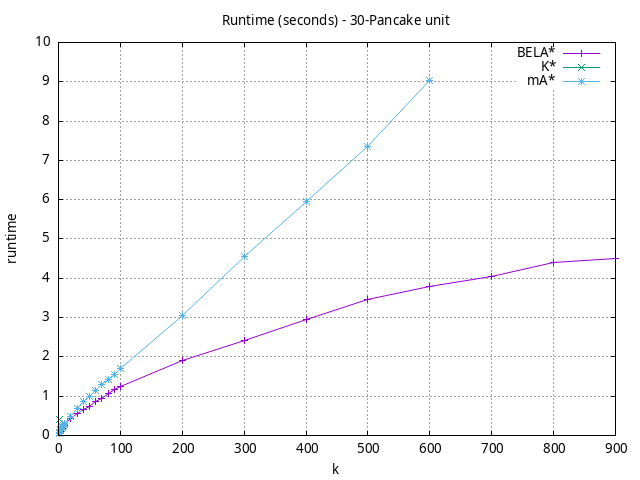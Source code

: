 #!/usr/bin/gnuplot
# -*- coding: utf-8 -*-
#
# results/n-pancake/unit/30/30pancake.heuristic.runtime.gnuplot
#
# Started on 04/09/2024 14:21:15
# Author: Carlos Linares López
set grid
set xlabel "k"
set ylabel "runtime"

set title "Runtime (seconds) - 30-Pancake unit"

set terminal png enhanced font "Ariel,10"
set output '30pancake.heuristic.runtime.png'

plot "-" title "BELA*"      with linesp, "-" title "K*"      with linesp, "-" title "mA*"      with linesp

	1 0.05241284563000001
	2 0.08319199981
	3 0.1128525111
	4 0.1318424763
	5 0.161325787
	6 0.19048944
	7 0.215149339
	8 0.230700156
	9 0.260603151
	10 0.278179272
	20 0.430850059
	30 0.5476798439999999
	40 0.6577673180000001
	50 0.735384356
	60 0.8534615379999999
	70 0.9488405619999999
	80 1.058947875
	90 1.16693916
	100 1.23967234
	200 1.9196788700000003
	300 2.42606559
	400 2.96138853
	500 3.4719371200000007
	600 3.7906733100000003
	700 4.0561415599999995
	800 4.39759268
	900 4.49205019
end
	1 0.41154327269999996
end
	1 0.049986751389999994
	2 0.08714575525999997
	3 0.11865805100000001
	4 0.1419972803
	5 0.17558655600000006
	6 0.20823791700000002
	7 0.22868330199999995
	8 0.26049346
	9 0.28858361000000005
	10 0.304527074
	20 0.477546374
	30 0.6924963249999999
	40 0.8531170599999999
	50 0.9883981129999998
	60 1.1478305450000001
	70 1.288350018
	80 1.4150617500000002
	90 1.54991613
	100 1.7002362100000001
	200 3.0431042900000005
	300 4.55950698
	400 5.949919699999999
	500 7.359028499999999
	600 9.038635000000001
end

